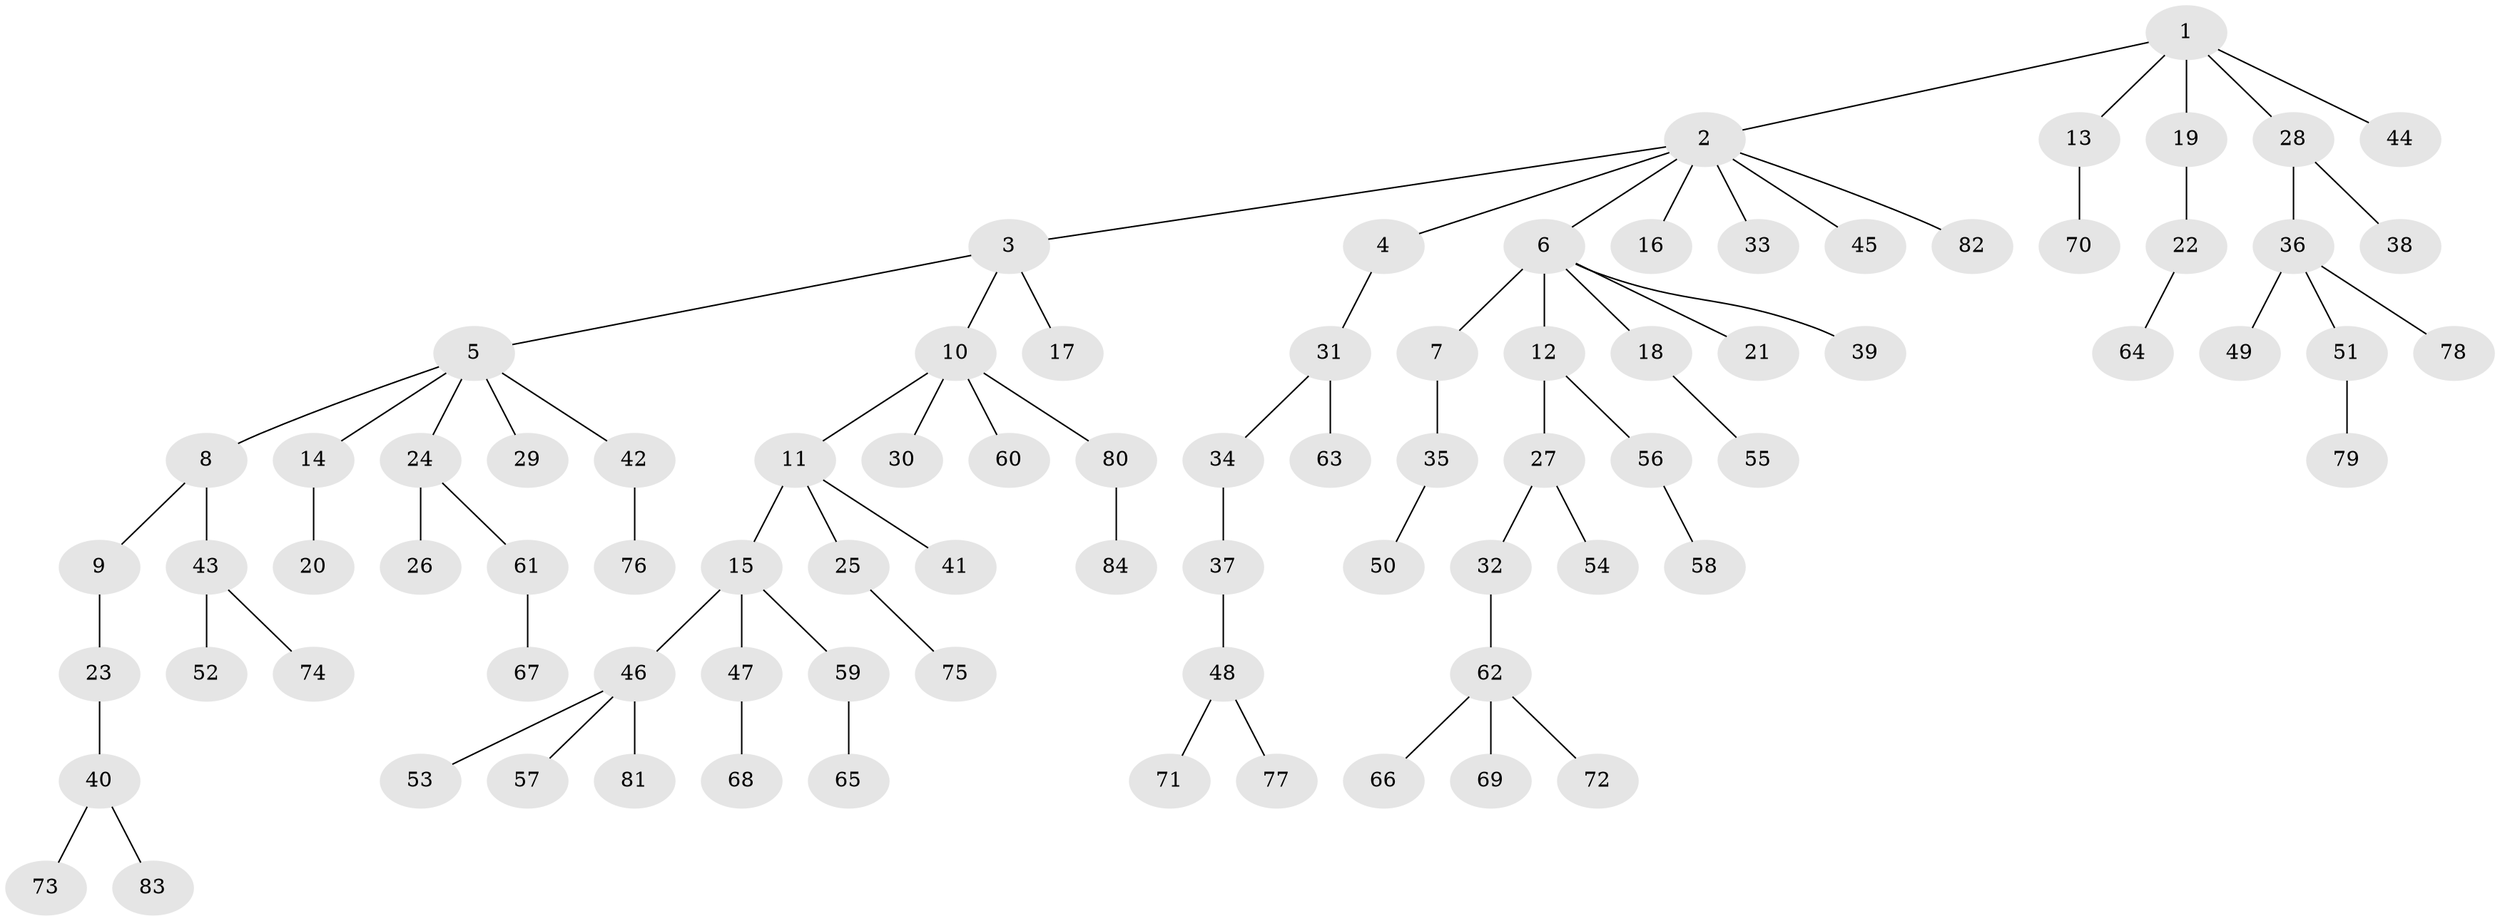 // Generated by graph-tools (version 1.1) at 2025/53/03/09/25 04:53:01]
// undirected, 84 vertices, 83 edges
graph export_dot {
graph [start="1"]
  node [color=gray90,style=filled];
  1;
  2;
  3;
  4;
  5;
  6;
  7;
  8;
  9;
  10;
  11;
  12;
  13;
  14;
  15;
  16;
  17;
  18;
  19;
  20;
  21;
  22;
  23;
  24;
  25;
  26;
  27;
  28;
  29;
  30;
  31;
  32;
  33;
  34;
  35;
  36;
  37;
  38;
  39;
  40;
  41;
  42;
  43;
  44;
  45;
  46;
  47;
  48;
  49;
  50;
  51;
  52;
  53;
  54;
  55;
  56;
  57;
  58;
  59;
  60;
  61;
  62;
  63;
  64;
  65;
  66;
  67;
  68;
  69;
  70;
  71;
  72;
  73;
  74;
  75;
  76;
  77;
  78;
  79;
  80;
  81;
  82;
  83;
  84;
  1 -- 2;
  1 -- 13;
  1 -- 19;
  1 -- 28;
  1 -- 44;
  2 -- 3;
  2 -- 4;
  2 -- 6;
  2 -- 16;
  2 -- 33;
  2 -- 45;
  2 -- 82;
  3 -- 5;
  3 -- 10;
  3 -- 17;
  4 -- 31;
  5 -- 8;
  5 -- 14;
  5 -- 24;
  5 -- 29;
  5 -- 42;
  6 -- 7;
  6 -- 12;
  6 -- 18;
  6 -- 21;
  6 -- 39;
  7 -- 35;
  8 -- 9;
  8 -- 43;
  9 -- 23;
  10 -- 11;
  10 -- 30;
  10 -- 60;
  10 -- 80;
  11 -- 15;
  11 -- 25;
  11 -- 41;
  12 -- 27;
  12 -- 56;
  13 -- 70;
  14 -- 20;
  15 -- 46;
  15 -- 47;
  15 -- 59;
  18 -- 55;
  19 -- 22;
  22 -- 64;
  23 -- 40;
  24 -- 26;
  24 -- 61;
  25 -- 75;
  27 -- 32;
  27 -- 54;
  28 -- 36;
  28 -- 38;
  31 -- 34;
  31 -- 63;
  32 -- 62;
  34 -- 37;
  35 -- 50;
  36 -- 49;
  36 -- 51;
  36 -- 78;
  37 -- 48;
  40 -- 73;
  40 -- 83;
  42 -- 76;
  43 -- 52;
  43 -- 74;
  46 -- 53;
  46 -- 57;
  46 -- 81;
  47 -- 68;
  48 -- 71;
  48 -- 77;
  51 -- 79;
  56 -- 58;
  59 -- 65;
  61 -- 67;
  62 -- 66;
  62 -- 69;
  62 -- 72;
  80 -- 84;
}
